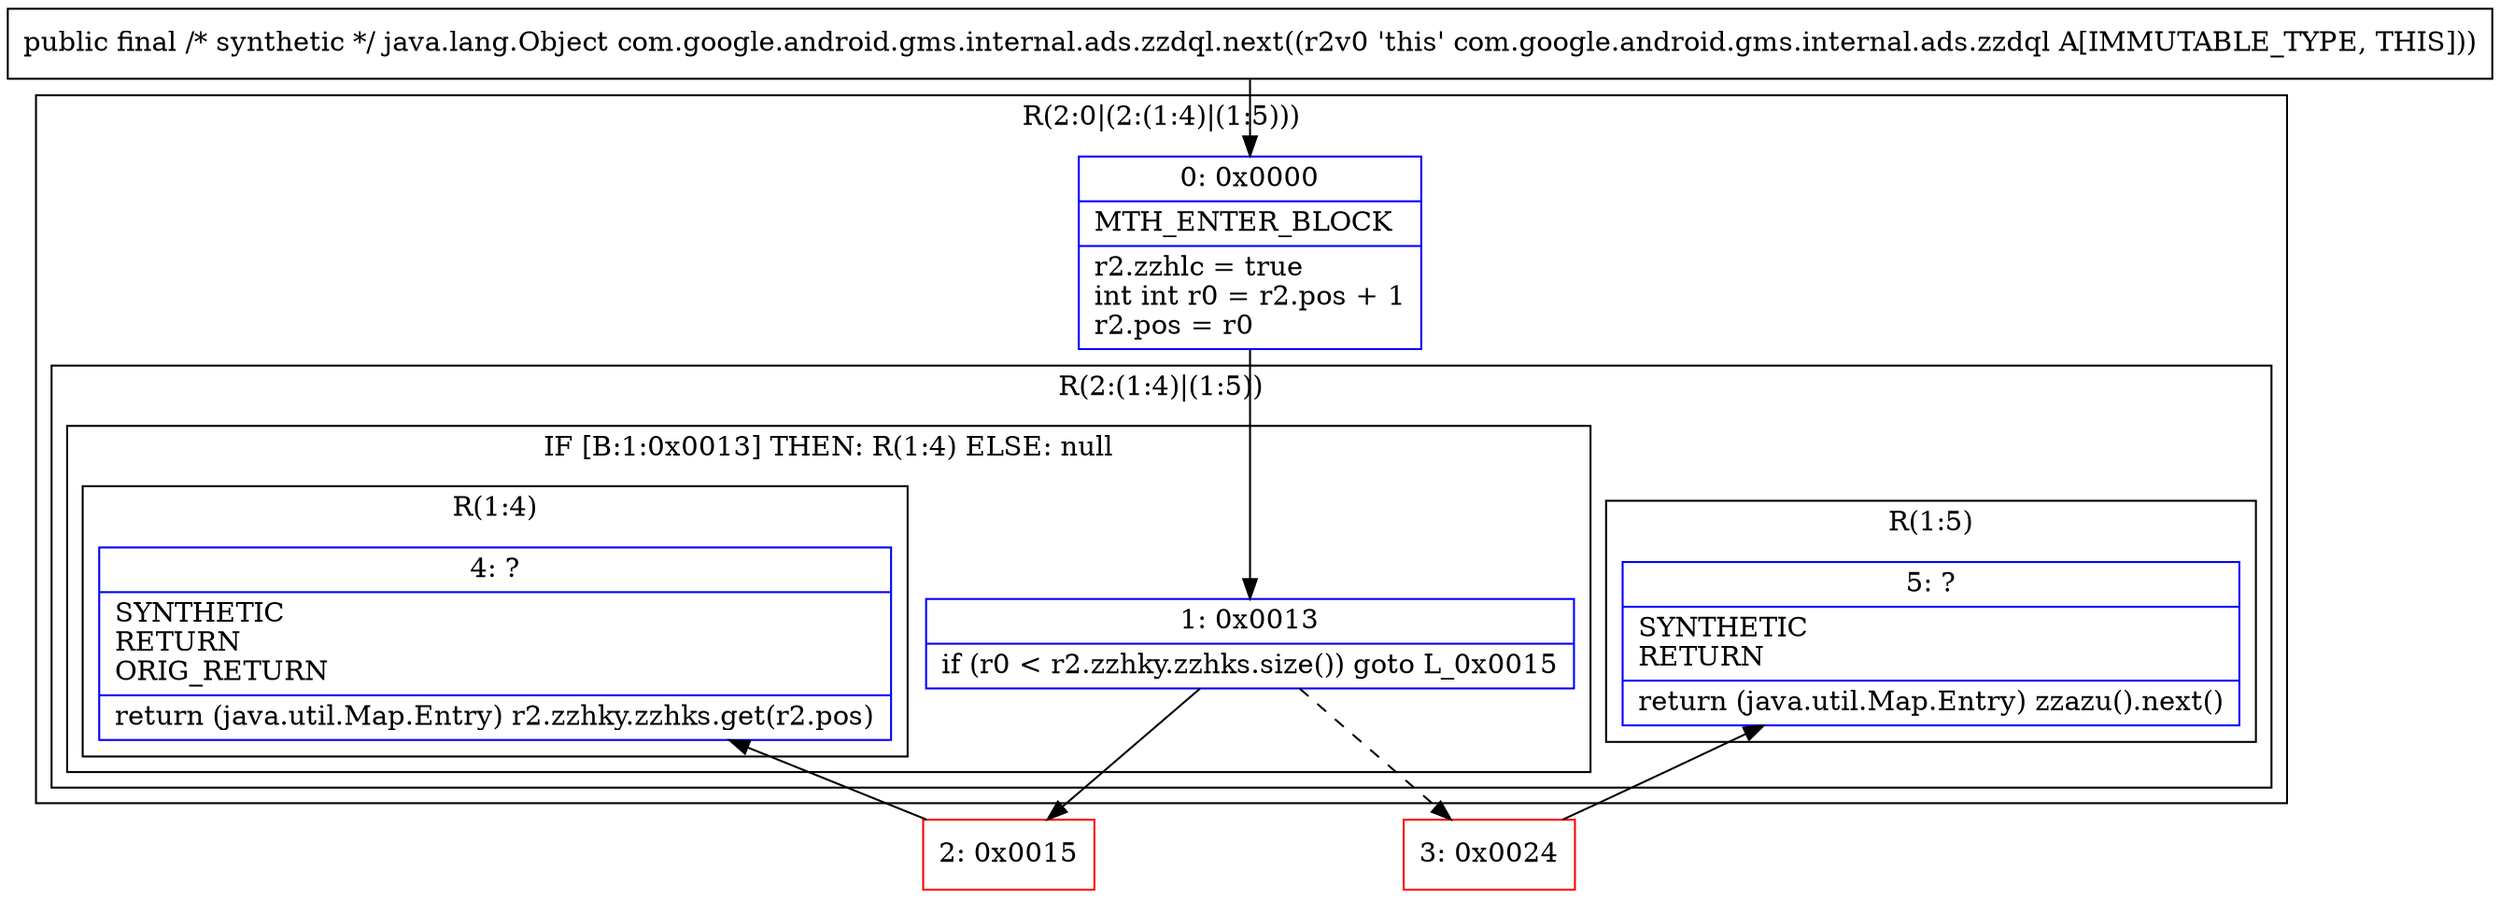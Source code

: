 digraph "CFG forcom.google.android.gms.internal.ads.zzdql.next()Ljava\/lang\/Object;" {
subgraph cluster_Region_1858310280 {
label = "R(2:0|(2:(1:4)|(1:5)))";
node [shape=record,color=blue];
Node_0 [shape=record,label="{0\:\ 0x0000|MTH_ENTER_BLOCK\l|r2.zzhlc = true\lint int r0 = r2.pos + 1\lr2.pos = r0\l}"];
subgraph cluster_Region_2077758769 {
label = "R(2:(1:4)|(1:5))";
node [shape=record,color=blue];
subgraph cluster_IfRegion_1892349167 {
label = "IF [B:1:0x0013] THEN: R(1:4) ELSE: null";
node [shape=record,color=blue];
Node_1 [shape=record,label="{1\:\ 0x0013|if (r0 \< r2.zzhky.zzhks.size()) goto L_0x0015\l}"];
subgraph cluster_Region_332988103 {
label = "R(1:4)";
node [shape=record,color=blue];
Node_4 [shape=record,label="{4\:\ ?|SYNTHETIC\lRETURN\lORIG_RETURN\l|return (java.util.Map.Entry) r2.zzhky.zzhks.get(r2.pos)\l}"];
}
}
subgraph cluster_Region_908981128 {
label = "R(1:5)";
node [shape=record,color=blue];
Node_5 [shape=record,label="{5\:\ ?|SYNTHETIC\lRETURN\l|return (java.util.Map.Entry) zzazu().next()\l}"];
}
}
}
Node_2 [shape=record,color=red,label="{2\:\ 0x0015}"];
Node_3 [shape=record,color=red,label="{3\:\ 0x0024}"];
MethodNode[shape=record,label="{public final \/* synthetic *\/ java.lang.Object com.google.android.gms.internal.ads.zzdql.next((r2v0 'this' com.google.android.gms.internal.ads.zzdql A[IMMUTABLE_TYPE, THIS])) }"];
MethodNode -> Node_0;
Node_0 -> Node_1;
Node_1 -> Node_2;
Node_1 -> Node_3[style=dashed];
Node_2 -> Node_4;
Node_3 -> Node_5;
}

